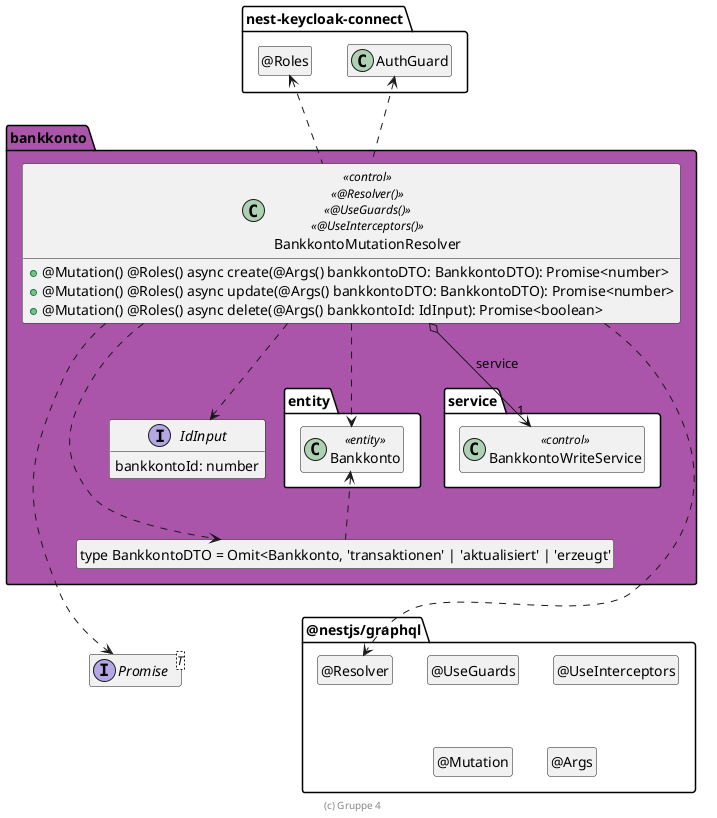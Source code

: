 @startuml Controller-Klasse

interface Promise<T>

package @nestjs/graphql {
  class "@Resolver" as Resolver
  hide Resolver circle

  class "@UseGuards" as UseGuards
  hide UseGuards circle

  class "@UseInterceptors" as UseInterceptors
  hide UseInterceptors circle

  class "@Mutation" as Mutation
  hide Mutation circle

  class "@Args" as Args
  hide Args circle
}

package nest-keycloak-connect {
  class AuthGuard

  class "@Roles" as Roles
  hide Roles circle
}

package bankkonto #AA55AA {
  package entity #FFFFFF {
    class Bankkonto <<entity>>
  }

  package service #FFFFFF {
    class BankkontoWriteService << control >>
  }

  class "type BankkontoDTO = Omit<Bankkonto, 'transaktionen' | 'aktualisiert' | 'erzeugt'" as BankkontoDTO
  hide BankkontoDTO circle

    interface IdInput {
        bankkontoId: number
    }

  class BankkontoMutationResolver << control >> << @Resolver() >> << @UseGuards() >> << @UseInterceptors() >> {
    + @Mutation() @Roles() async create(@Args() bankkontoDTO: BankkontoDTO): Promise<number>
    + @Mutation() @Roles() async update(@Args() bankkontoDTO: BankkontoDTO): Promise<number>
    + @Mutation() @Roles() async delete(@Args() bankkontoId: IdInput): Promise<boolean>
  }

  BankkontoMutationResolver o-down-> "1" BankkontoWriteService : service

  BankkontoMutationResolver ..> Bankkonto
  BankkontoMutationResolver ..> BankkontoDTO
  BankkontoMutationResolver ..> IdInput
  BankkontoDTO .up.> Bankkonto
  BankkontoMutationResolver ..> Promise
  BankkontoMutationResolver ..> Resolver

  BankkontoMutationResolver .up.> AuthGuard
  BankkontoMutationResolver .up.> Roles

  BankkontoDTO .[hidden].> Promise
  BankkontoDTO .[hidden].> Resolver
}

hide empty members

footer (c) Gruppe 4

@enduml
